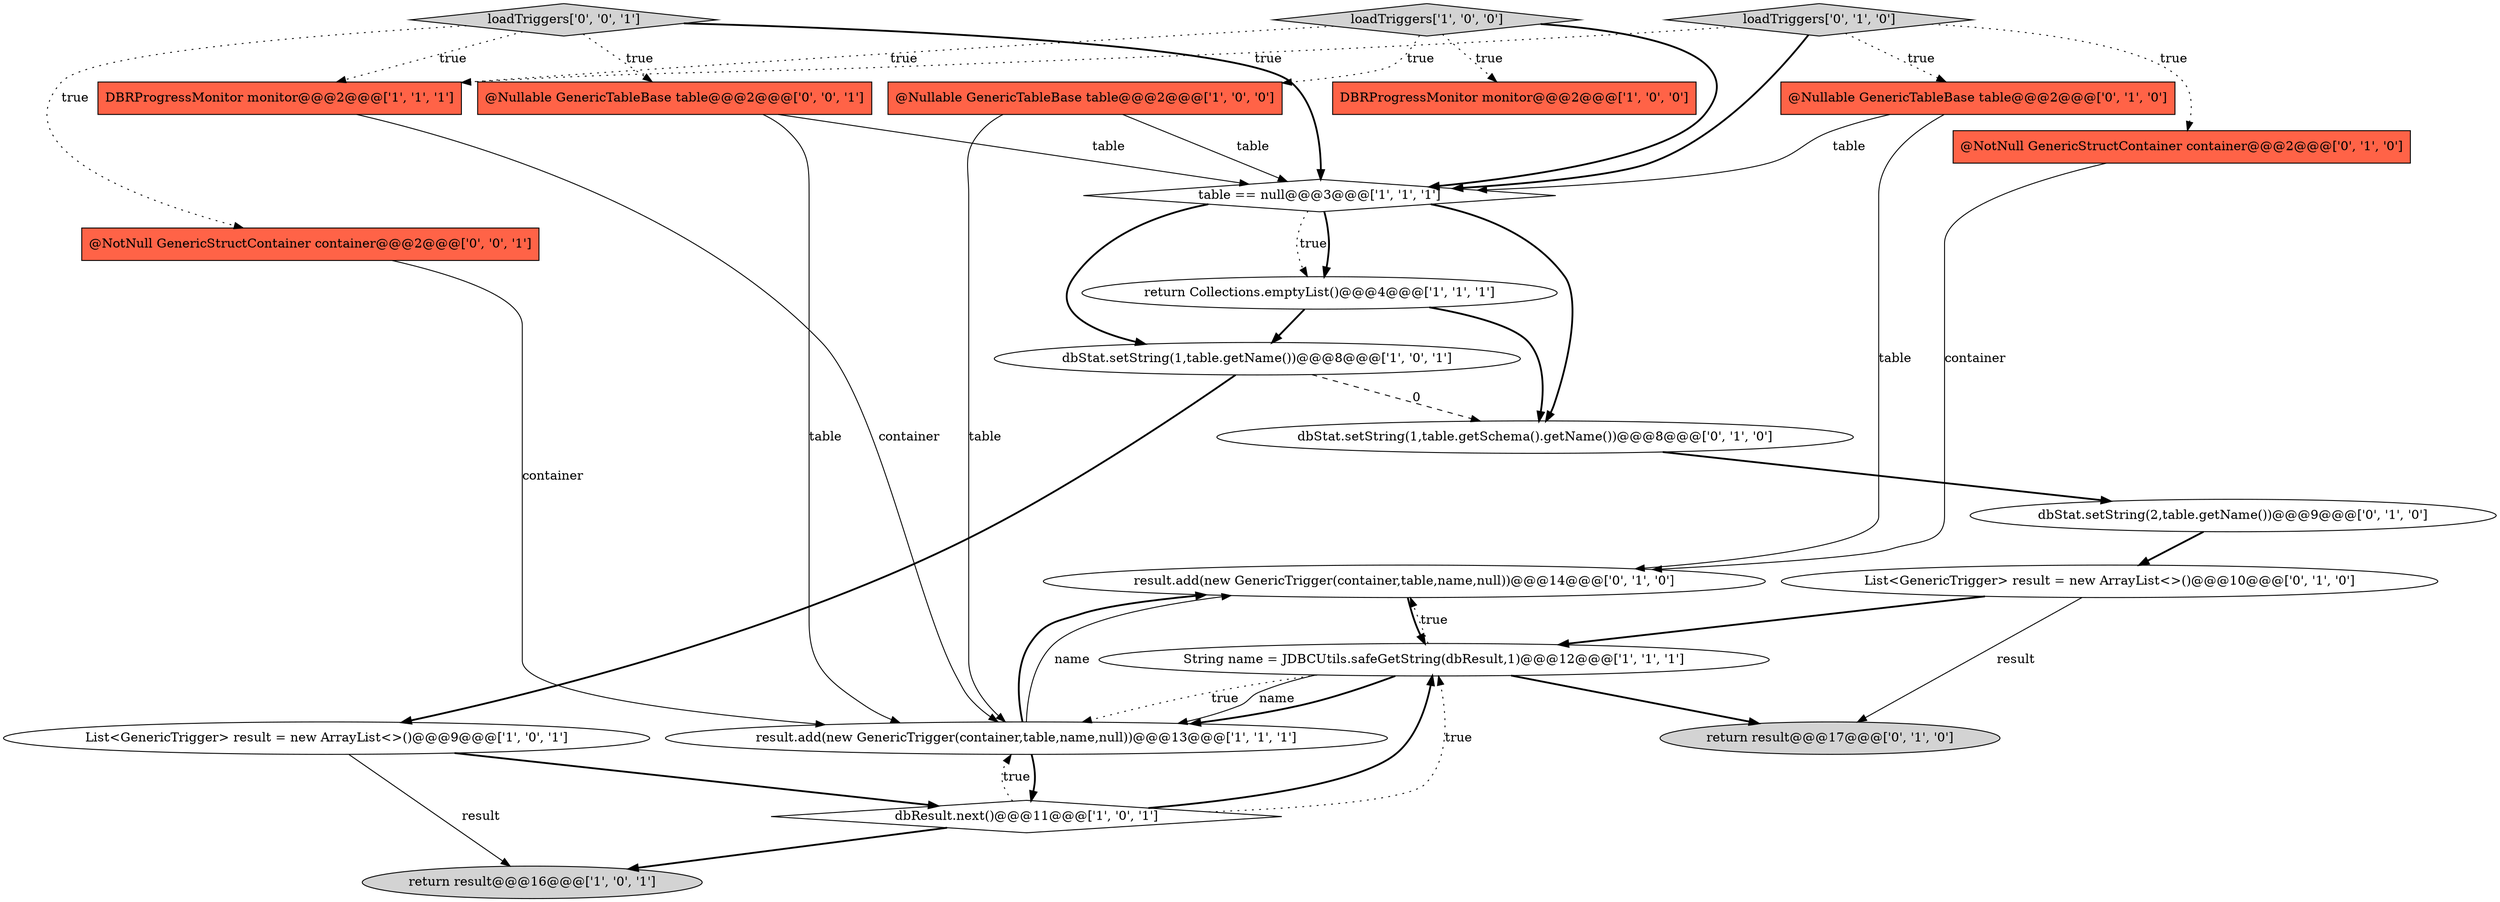 digraph {
17 [style = filled, label = "@NotNull GenericStructContainer container@@@2@@@['0', '1', '0']", fillcolor = tomato, shape = box image = "AAA0AAABBB2BBB"];
2 [style = filled, label = "@Nullable GenericTableBase table@@@2@@@['1', '0', '0']", fillcolor = tomato, shape = box image = "AAA0AAABBB1BBB"];
4 [style = filled, label = "result.add(new GenericTrigger(container,table,name,null))@@@13@@@['1', '1', '1']", fillcolor = white, shape = ellipse image = "AAA0AAABBB1BBB"];
18 [style = filled, label = "dbStat.setString(1,table.getSchema().getName())@@@8@@@['0', '1', '0']", fillcolor = white, shape = ellipse image = "AAA1AAABBB2BBB"];
22 [style = filled, label = "@Nullable GenericTableBase table@@@2@@@['0', '0', '1']", fillcolor = tomato, shape = box image = "AAA0AAABBB3BBB"];
5 [style = filled, label = "return Collections.emptyList()@@@4@@@['1', '1', '1']", fillcolor = white, shape = ellipse image = "AAA0AAABBB1BBB"];
12 [style = filled, label = "List<GenericTrigger> result = new ArrayList<>()@@@10@@@['0', '1', '0']", fillcolor = white, shape = ellipse image = "AAA0AAABBB2BBB"];
3 [style = filled, label = "DBRProgressMonitor monitor@@@2@@@['1', '0', '0']", fillcolor = tomato, shape = box image = "AAA0AAABBB1BBB"];
11 [style = filled, label = "dbResult.next()@@@11@@@['1', '0', '1']", fillcolor = white, shape = diamond image = "AAA0AAABBB1BBB"];
1 [style = filled, label = "table == null@@@3@@@['1', '1', '1']", fillcolor = white, shape = diamond image = "AAA0AAABBB1BBB"];
9 [style = filled, label = "DBRProgressMonitor monitor@@@2@@@['1', '1', '1']", fillcolor = tomato, shape = box image = "AAA0AAABBB1BBB"];
19 [style = filled, label = "dbStat.setString(2,table.getName())@@@9@@@['0', '1', '0']", fillcolor = white, shape = ellipse image = "AAA1AAABBB2BBB"];
0 [style = filled, label = "return result@@@16@@@['1', '0', '1']", fillcolor = lightgray, shape = ellipse image = "AAA0AAABBB1BBB"];
8 [style = filled, label = "String name = JDBCUtils.safeGetString(dbResult,1)@@@12@@@['1', '1', '1']", fillcolor = white, shape = ellipse image = "AAA0AAABBB1BBB"];
13 [style = filled, label = "@Nullable GenericTableBase table@@@2@@@['0', '1', '0']", fillcolor = tomato, shape = box image = "AAA0AAABBB2BBB"];
14 [style = filled, label = "return result@@@17@@@['0', '1', '0']", fillcolor = lightgray, shape = ellipse image = "AAA0AAABBB2BBB"];
21 [style = filled, label = "loadTriggers['0', '0', '1']", fillcolor = lightgray, shape = diamond image = "AAA0AAABBB3BBB"];
16 [style = filled, label = "loadTriggers['0', '1', '0']", fillcolor = lightgray, shape = diamond image = "AAA0AAABBB2BBB"];
6 [style = filled, label = "dbStat.setString(1,table.getName())@@@8@@@['1', '0', '1']", fillcolor = white, shape = ellipse image = "AAA0AAABBB1BBB"];
10 [style = filled, label = "loadTriggers['1', '0', '0']", fillcolor = lightgray, shape = diamond image = "AAA0AAABBB1BBB"];
7 [style = filled, label = "List<GenericTrigger> result = new ArrayList<>()@@@9@@@['1', '0', '1']", fillcolor = white, shape = ellipse image = "AAA0AAABBB1BBB"];
15 [style = filled, label = "result.add(new GenericTrigger(container,table,name,null))@@@14@@@['0', '1', '0']", fillcolor = white, shape = ellipse image = "AAA0AAABBB2BBB"];
20 [style = filled, label = "@NotNull GenericStructContainer container@@@2@@@['0', '0', '1']", fillcolor = tomato, shape = box image = "AAA0AAABBB3BBB"];
10->2 [style = dotted, label="true"];
8->14 [style = bold, label=""];
17->15 [style = solid, label="container"];
12->14 [style = solid, label="result"];
10->3 [style = dotted, label="true"];
6->18 [style = dashed, label="0"];
8->4 [style = bold, label=""];
2->4 [style = solid, label="table"];
21->9 [style = dotted, label="true"];
11->0 [style = bold, label=""];
4->11 [style = bold, label=""];
21->22 [style = dotted, label="true"];
13->1 [style = solid, label="table"];
1->18 [style = bold, label=""];
16->13 [style = dotted, label="true"];
7->11 [style = bold, label=""];
1->6 [style = bold, label=""];
21->20 [style = dotted, label="true"];
10->1 [style = bold, label=""];
11->8 [style = dotted, label="true"];
8->15 [style = dotted, label="true"];
16->1 [style = bold, label=""];
16->9 [style = dotted, label="true"];
20->4 [style = solid, label="container"];
1->5 [style = dotted, label="true"];
11->8 [style = bold, label=""];
18->19 [style = bold, label=""];
13->15 [style = solid, label="table"];
5->18 [style = bold, label=""];
11->4 [style = dotted, label="true"];
4->15 [style = solid, label="name"];
21->1 [style = bold, label=""];
6->7 [style = bold, label=""];
2->1 [style = solid, label="table"];
4->15 [style = bold, label=""];
16->17 [style = dotted, label="true"];
22->4 [style = solid, label="table"];
22->1 [style = solid, label="table"];
5->6 [style = bold, label=""];
8->4 [style = dotted, label="true"];
10->9 [style = dotted, label="true"];
19->12 [style = bold, label=""];
12->8 [style = bold, label=""];
7->0 [style = solid, label="result"];
8->4 [style = solid, label="name"];
15->8 [style = bold, label=""];
9->4 [style = solid, label="container"];
1->5 [style = bold, label=""];
}
